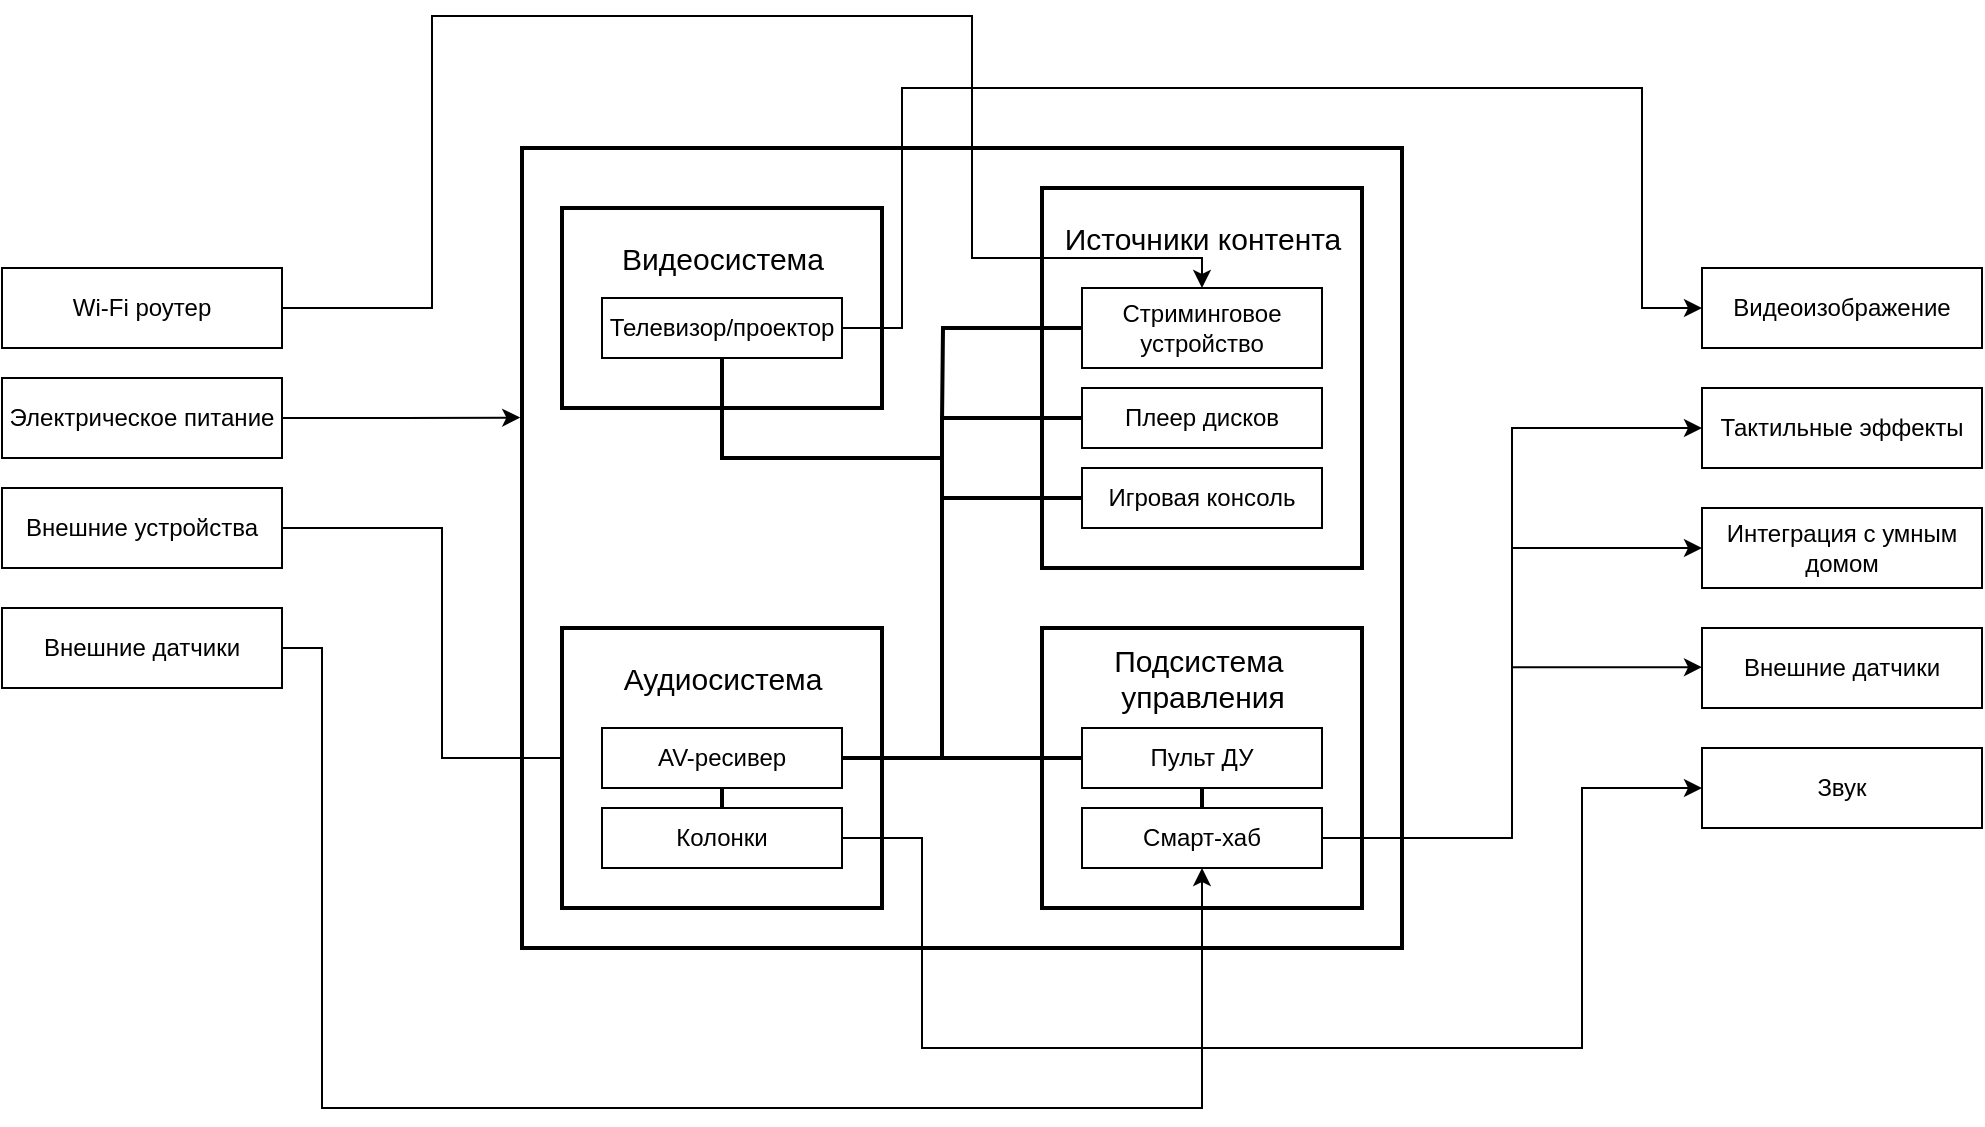 <mxfile version="27.1.1">
  <diagram name="Страница — 1" id="FRYrV5khxh3fjMxdv-Jj">
    <mxGraphModel dx="1148" dy="789" grid="1" gridSize="10" guides="1" tooltips="1" connect="1" arrows="1" fold="1" page="1" pageScale="1" pageWidth="827" pageHeight="1169" math="0" shadow="0">
      <root>
        <mxCell id="0" />
        <mxCell id="1" parent="0" />
        <mxCell id="THDRsZz46mD7L3RsJUdw-34" value="" style="rounded=0;whiteSpace=wrap;html=1;strokeWidth=2;" vertex="1" parent="1">
          <mxGeometry x="300" y="100" width="440" height="400" as="geometry" />
        </mxCell>
        <mxCell id="THDRsZz46mD7L3RsJUdw-14" value="" style="rounded=0;whiteSpace=wrap;html=1;strokeWidth=2;" vertex="1" parent="1">
          <mxGeometry x="320" y="130" width="160" height="100" as="geometry" />
        </mxCell>
        <mxCell id="THDRsZz46mD7L3RsJUdw-1" value="Электрическое питание" style="rounded=0;whiteSpace=wrap;html=1;" vertex="1" parent="1">
          <mxGeometry x="40" y="215" width="140" height="40" as="geometry" />
        </mxCell>
        <mxCell id="THDRsZz46mD7L3RsJUdw-5" value="Wi-Fi роутер" style="rounded=0;whiteSpace=wrap;html=1;" vertex="1" parent="1">
          <mxGeometry x="40" y="160" width="140" height="40" as="geometry" />
        </mxCell>
        <mxCell id="THDRsZz46mD7L3RsJUdw-52" style="edgeStyle=orthogonalEdgeStyle;rounded=0;orthogonalLoop=1;jettySize=auto;html=1;entryX=0;entryY=0.5;entryDx=0;entryDy=0;" edge="1" parent="1" source="THDRsZz46mD7L3RsJUdw-6" target="THDRsZz46mD7L3RsJUdw-16">
          <mxGeometry relative="1" as="geometry" />
        </mxCell>
        <mxCell id="THDRsZz46mD7L3RsJUdw-6" value="Внешние устройства" style="rounded=0;whiteSpace=wrap;html=1;" vertex="1" parent="1">
          <mxGeometry x="40" y="270" width="140" height="40" as="geometry" />
        </mxCell>
        <mxCell id="THDRsZz46mD7L3RsJUdw-8" value="Внешние датчики" style="rounded=0;whiteSpace=wrap;html=1;" vertex="1" parent="1">
          <mxGeometry x="40" y="330" width="140" height="40" as="geometry" />
        </mxCell>
        <mxCell id="THDRsZz46mD7L3RsJUdw-42" style="edgeStyle=orthogonalEdgeStyle;rounded=0;orthogonalLoop=1;jettySize=auto;html=1;exitX=0.5;exitY=1;exitDx=0;exitDy=0;strokeWidth=2;endArrow=none;startFill=0;" edge="1" parent="1" source="THDRsZz46mD7L3RsJUdw-11">
          <mxGeometry relative="1" as="geometry">
            <mxPoint x="510" y="255" as="targetPoint" />
            <mxPoint x="400" y="270" as="sourcePoint" />
            <Array as="points">
              <mxPoint x="400" y="255" />
            </Array>
          </mxGeometry>
        </mxCell>
        <mxCell id="THDRsZz46mD7L3RsJUdw-47" style="edgeStyle=orthogonalEdgeStyle;rounded=0;orthogonalLoop=1;jettySize=auto;html=1;entryX=0;entryY=0.5;entryDx=0;entryDy=0;" edge="1" parent="1" source="THDRsZz46mD7L3RsJUdw-11" target="THDRsZz46mD7L3RsJUdw-29">
          <mxGeometry relative="1" as="geometry">
            <Array as="points">
              <mxPoint x="490" y="190" />
              <mxPoint x="490" y="70" />
              <mxPoint x="860" y="70" />
              <mxPoint x="860" y="180" />
            </Array>
          </mxGeometry>
        </mxCell>
        <mxCell id="THDRsZz46mD7L3RsJUdw-11" value="Телевизор/проектор" style="rounded=0;whiteSpace=wrap;html=1;" vertex="1" parent="1">
          <mxGeometry x="340" y="175" width="120" height="30" as="geometry" />
        </mxCell>
        <mxCell id="THDRsZz46mD7L3RsJUdw-12" value="&lt;font style=&quot;font-size: 15px;&quot;&gt;Видеосистема&lt;/font&gt;" style="text;html=1;align=center;verticalAlign=middle;resizable=0;points=[];autosize=1;strokeColor=none;fillColor=none;" vertex="1" parent="1">
          <mxGeometry x="335" y="140" width="130" height="30" as="geometry" />
        </mxCell>
        <mxCell id="THDRsZz46mD7L3RsJUdw-15" value="" style="rounded=0;whiteSpace=wrap;html=1;strokeWidth=2;" vertex="1" parent="1">
          <mxGeometry x="320" y="340" width="160" height="140" as="geometry" />
        </mxCell>
        <mxCell id="THDRsZz46mD7L3RsJUdw-36" style="edgeStyle=orthogonalEdgeStyle;rounded=0;orthogonalLoop=1;jettySize=auto;html=1;exitX=0.5;exitY=1;exitDx=0;exitDy=0;entryX=0.5;entryY=0;entryDx=0;entryDy=0;endArrow=none;startFill=0;strokeWidth=2;" edge="1" parent="1" source="THDRsZz46mD7L3RsJUdw-16" target="THDRsZz46mD7L3RsJUdw-18">
          <mxGeometry relative="1" as="geometry" />
        </mxCell>
        <mxCell id="THDRsZz46mD7L3RsJUdw-16" value="AV-ресивер" style="rounded=0;whiteSpace=wrap;html=1;" vertex="1" parent="1">
          <mxGeometry x="340" y="390" width="120" height="30" as="geometry" />
        </mxCell>
        <mxCell id="THDRsZz46mD7L3RsJUdw-17" value="&lt;font style=&quot;font-size: 15px;&quot;&gt;Аудиосистема&lt;/font&gt;" style="text;html=1;align=center;verticalAlign=middle;resizable=0;points=[];autosize=1;strokeColor=none;fillColor=none;" vertex="1" parent="1">
          <mxGeometry x="335" y="350" width="130" height="30" as="geometry" />
        </mxCell>
        <mxCell id="THDRsZz46mD7L3RsJUdw-45" style="edgeStyle=orthogonalEdgeStyle;rounded=0;orthogonalLoop=1;jettySize=auto;html=1;entryX=0;entryY=0.5;entryDx=0;entryDy=0;" edge="1" parent="1" source="THDRsZz46mD7L3RsJUdw-18" target="THDRsZz46mD7L3RsJUdw-30">
          <mxGeometry relative="1" as="geometry">
            <Array as="points">
              <mxPoint x="500" y="445" />
              <mxPoint x="500" y="550" />
              <mxPoint x="830" y="550" />
              <mxPoint x="830" y="420" />
            </Array>
          </mxGeometry>
        </mxCell>
        <mxCell id="THDRsZz46mD7L3RsJUdw-18" value="Колонки" style="rounded=0;whiteSpace=wrap;html=1;" vertex="1" parent="1">
          <mxGeometry x="340" y="430" width="120" height="30" as="geometry" />
        </mxCell>
        <mxCell id="THDRsZz46mD7L3RsJUdw-19" value="" style="rounded=0;whiteSpace=wrap;html=1;strokeWidth=2;" vertex="1" parent="1">
          <mxGeometry x="560" y="120" width="160" height="190" as="geometry" />
        </mxCell>
        <mxCell id="THDRsZz46mD7L3RsJUdw-40" style="edgeStyle=orthogonalEdgeStyle;rounded=0;orthogonalLoop=1;jettySize=auto;html=1;exitX=0;exitY=0.5;exitDx=0;exitDy=0;strokeWidth=2;endArrow=none;startFill=0;" edge="1" parent="1" source="THDRsZz46mD7L3RsJUdw-20">
          <mxGeometry relative="1" as="geometry">
            <mxPoint x="510" y="237.2" as="targetPoint" />
          </mxGeometry>
        </mxCell>
        <mxCell id="THDRsZz46mD7L3RsJUdw-20" value="Стриминговое устройство" style="rounded=0;whiteSpace=wrap;html=1;" vertex="1" parent="1">
          <mxGeometry x="580" y="170" width="120" height="40" as="geometry" />
        </mxCell>
        <mxCell id="THDRsZz46mD7L3RsJUdw-39" style="edgeStyle=orthogonalEdgeStyle;rounded=0;orthogonalLoop=1;jettySize=auto;html=1;strokeWidth=2;endArrow=none;startFill=0;" edge="1" parent="1" source="THDRsZz46mD7L3RsJUdw-22">
          <mxGeometry relative="1" as="geometry">
            <mxPoint x="510" y="280" as="targetPoint" />
            <Array as="points">
              <mxPoint x="510" y="235" />
            </Array>
          </mxGeometry>
        </mxCell>
        <mxCell id="THDRsZz46mD7L3RsJUdw-22" value="Плеер дисков" style="rounded=0;whiteSpace=wrap;html=1;" vertex="1" parent="1">
          <mxGeometry x="580" y="220" width="120" height="30" as="geometry" />
        </mxCell>
        <mxCell id="THDRsZz46mD7L3RsJUdw-38" style="edgeStyle=orthogonalEdgeStyle;rounded=0;orthogonalLoop=1;jettySize=auto;html=1;strokeWidth=2;endArrow=none;startFill=0;" edge="1" parent="1" source="THDRsZz46mD7L3RsJUdw-23">
          <mxGeometry relative="1" as="geometry">
            <mxPoint x="510" y="405" as="targetPoint" />
            <Array as="points">
              <mxPoint x="510" y="275" />
            </Array>
          </mxGeometry>
        </mxCell>
        <mxCell id="THDRsZz46mD7L3RsJUdw-23" value="Игровая консоль" style="rounded=0;whiteSpace=wrap;html=1;" vertex="1" parent="1">
          <mxGeometry x="580" y="260" width="120" height="30" as="geometry" />
        </mxCell>
        <mxCell id="THDRsZz46mD7L3RsJUdw-24" value="" style="rounded=0;whiteSpace=wrap;html=1;strokeWidth=2;" vertex="1" parent="1">
          <mxGeometry x="560" y="340" width="160" height="140" as="geometry" />
        </mxCell>
        <mxCell id="THDRsZz46mD7L3RsJUdw-37" style="edgeStyle=orthogonalEdgeStyle;rounded=0;orthogonalLoop=1;jettySize=auto;html=1;entryX=1;entryY=0.5;entryDx=0;entryDy=0;endArrow=none;startFill=0;strokeWidth=2;" edge="1" parent="1" source="THDRsZz46mD7L3RsJUdw-25" target="THDRsZz46mD7L3RsJUdw-16">
          <mxGeometry relative="1" as="geometry" />
        </mxCell>
        <mxCell id="THDRsZz46mD7L3RsJUdw-25" value="Пульт ДУ" style="rounded=0;whiteSpace=wrap;html=1;" vertex="1" parent="1">
          <mxGeometry x="580" y="390" width="120" height="30" as="geometry" />
        </mxCell>
        <mxCell id="THDRsZz46mD7L3RsJUdw-26" value="&lt;font style=&quot;font-size: 15px;&quot;&gt;Подсистема&amp;nbsp;&lt;/font&gt;&lt;div&gt;&lt;font style=&quot;font-size: 15px;&quot;&gt;управления&lt;/font&gt;&lt;/div&gt;" style="text;html=1;align=center;verticalAlign=middle;resizable=0;points=[];autosize=1;strokeColor=none;fillColor=none;" vertex="1" parent="1">
          <mxGeometry x="585" y="340" width="110" height="50" as="geometry" />
        </mxCell>
        <mxCell id="THDRsZz46mD7L3RsJUdw-43" style="edgeStyle=orthogonalEdgeStyle;rounded=0;orthogonalLoop=1;jettySize=auto;html=1;entryX=0.5;entryY=1;entryDx=0;entryDy=0;strokeWidth=2;endArrow=none;startFill=0;" edge="1" parent="1" source="THDRsZz46mD7L3RsJUdw-27" target="THDRsZz46mD7L3RsJUdw-25">
          <mxGeometry relative="1" as="geometry">
            <Array as="points">
              <mxPoint x="640" y="425" />
              <mxPoint x="640" y="425" />
            </Array>
          </mxGeometry>
        </mxCell>
        <mxCell id="THDRsZz46mD7L3RsJUdw-48" style="edgeStyle=orthogonalEdgeStyle;rounded=0;orthogonalLoop=1;jettySize=auto;html=1;entryX=0;entryY=0.5;entryDx=0;entryDy=0;" edge="1" parent="1" source="THDRsZz46mD7L3RsJUdw-27" target="THDRsZz46mD7L3RsJUdw-31">
          <mxGeometry relative="1" as="geometry" />
        </mxCell>
        <mxCell id="THDRsZz46mD7L3RsJUdw-27" value="Смарт-хаб" style="rounded=0;whiteSpace=wrap;html=1;" vertex="1" parent="1">
          <mxGeometry x="580" y="430" width="120" height="30" as="geometry" />
        </mxCell>
        <mxCell id="THDRsZz46mD7L3RsJUdw-29" value="Видеоизображение" style="rounded=0;whiteSpace=wrap;html=1;" vertex="1" parent="1">
          <mxGeometry x="890" y="160" width="140" height="40" as="geometry" />
        </mxCell>
        <mxCell id="THDRsZz46mD7L3RsJUdw-30" value="Звук" style="rounded=0;whiteSpace=wrap;html=1;" vertex="1" parent="1">
          <mxGeometry x="890" y="400" width="140" height="40" as="geometry" />
        </mxCell>
        <mxCell id="THDRsZz46mD7L3RsJUdw-31" value="Тактильные эффекты" style="rounded=0;whiteSpace=wrap;html=1;" vertex="1" parent="1">
          <mxGeometry x="890" y="220" width="140" height="40" as="geometry" />
        </mxCell>
        <mxCell id="THDRsZz46mD7L3RsJUdw-32" value="Интеграция с умным домом" style="rounded=0;whiteSpace=wrap;html=1;" vertex="1" parent="1">
          <mxGeometry x="890" y="280" width="140" height="40" as="geometry" />
        </mxCell>
        <mxCell id="THDRsZz46mD7L3RsJUdw-33" value="Внешние датчики" style="rounded=0;whiteSpace=wrap;html=1;" vertex="1" parent="1">
          <mxGeometry x="890" y="340" width="140" height="40" as="geometry" />
        </mxCell>
        <mxCell id="THDRsZz46mD7L3RsJUdw-44" style="edgeStyle=orthogonalEdgeStyle;rounded=0;orthogonalLoop=1;jettySize=auto;html=1;entryX=0.5;entryY=0;entryDx=0;entryDy=0;" edge="1" parent="1" source="THDRsZz46mD7L3RsJUdw-5" target="THDRsZz46mD7L3RsJUdw-20">
          <mxGeometry relative="1" as="geometry">
            <mxPoint x="634" y="58" as="targetPoint" />
            <Array as="points">
              <mxPoint x="255" y="180" />
              <mxPoint x="255" y="34" />
              <mxPoint x="525" y="34" />
              <mxPoint x="525" y="155" />
              <mxPoint x="640" y="155" />
            </Array>
          </mxGeometry>
        </mxCell>
        <mxCell id="THDRsZz46mD7L3RsJUdw-21" value="&lt;font style=&quot;font-size: 15px;&quot;&gt;Источники контента&lt;/font&gt;" style="text;html=1;align=center;verticalAlign=middle;resizable=0;points=[];autosize=1;strokeColor=none;fillColor=none;" vertex="1" parent="1">
          <mxGeometry x="555" y="130" width="170" height="30" as="geometry" />
        </mxCell>
        <mxCell id="THDRsZz46mD7L3RsJUdw-49" value="" style="endArrow=classic;html=1;rounded=0;entryX=0;entryY=0.5;entryDx=0;entryDy=0;" edge="1" parent="1" target="THDRsZz46mD7L3RsJUdw-32">
          <mxGeometry width="50" height="50" relative="1" as="geometry">
            <mxPoint x="795" y="300" as="sourcePoint" />
            <mxPoint x="610" y="280" as="targetPoint" />
          </mxGeometry>
        </mxCell>
        <mxCell id="THDRsZz46mD7L3RsJUdw-50" value="" style="endArrow=classic;html=1;rounded=0;entryX=0;entryY=0.5;entryDx=0;entryDy=0;" edge="1" parent="1">
          <mxGeometry width="50" height="50" relative="1" as="geometry">
            <mxPoint x="795" y="359.58" as="sourcePoint" />
            <mxPoint x="890" y="359.58" as="targetPoint" />
          </mxGeometry>
        </mxCell>
        <mxCell id="THDRsZz46mD7L3RsJUdw-51" style="edgeStyle=orthogonalEdgeStyle;rounded=0;orthogonalLoop=1;jettySize=auto;html=1;entryX=-0.002;entryY=0.337;entryDx=0;entryDy=0;entryPerimeter=0;" edge="1" parent="1" source="THDRsZz46mD7L3RsJUdw-1" target="THDRsZz46mD7L3RsJUdw-34">
          <mxGeometry relative="1" as="geometry" />
        </mxCell>
        <mxCell id="THDRsZz46mD7L3RsJUdw-53" style="edgeStyle=orthogonalEdgeStyle;rounded=0;orthogonalLoop=1;jettySize=auto;html=1;entryX=0.5;entryY=1;entryDx=0;entryDy=0;" edge="1" parent="1" source="THDRsZz46mD7L3RsJUdw-8" target="THDRsZz46mD7L3RsJUdw-27">
          <mxGeometry relative="1" as="geometry">
            <Array as="points">
              <mxPoint x="200" y="350" />
              <mxPoint x="200" y="580" />
              <mxPoint x="640" y="580" />
            </Array>
          </mxGeometry>
        </mxCell>
      </root>
    </mxGraphModel>
  </diagram>
</mxfile>
